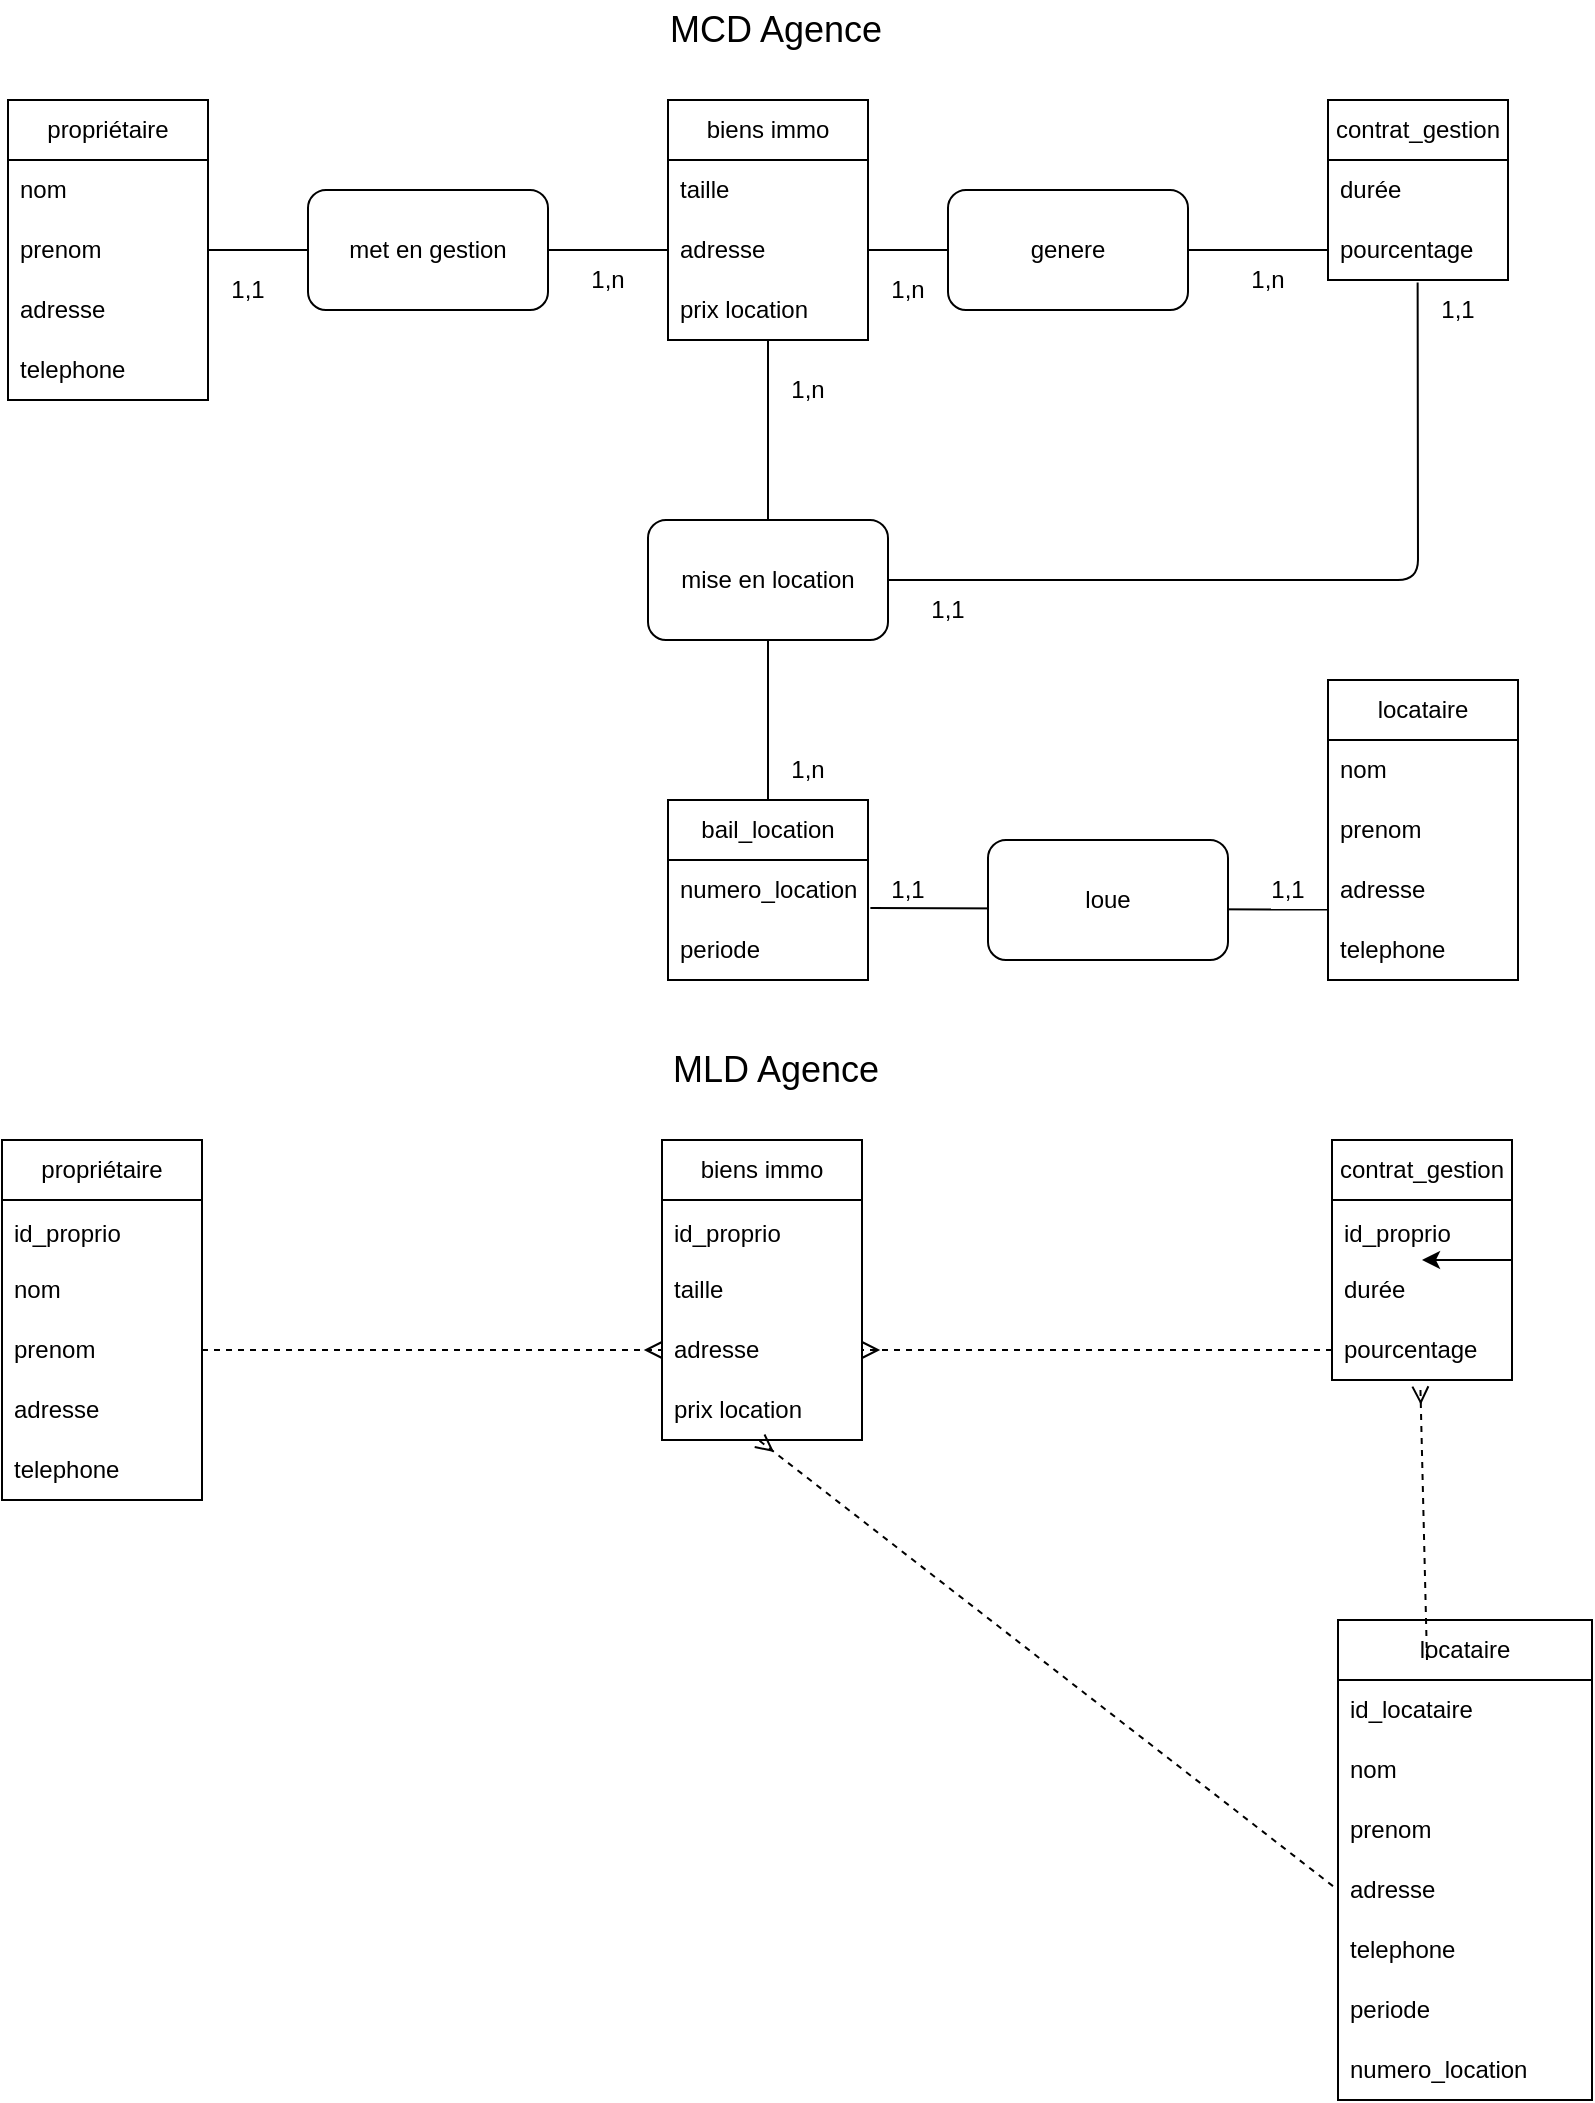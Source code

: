 <mxfile>
    <diagram id="Qr0eIlJzlEJ9pTQ5gcN2" name="Page-1">
        <mxGraphModel dx="490" dy="515" grid="1" gridSize="10" guides="1" tooltips="1" connect="1" arrows="1" fold="1" page="1" pageScale="1" pageWidth="850" pageHeight="1100" math="0" shadow="0">
            <root>
                <mxCell id="0"/>
                <mxCell id="1" parent="0"/>
                <mxCell id="2" value="propriétaire" style="swimlane;fontStyle=0;childLayout=stackLayout;horizontal=1;startSize=30;horizontalStack=0;resizeParent=1;resizeParentMax=0;resizeLast=0;collapsible=1;marginBottom=0;whiteSpace=wrap;html=1;" vertex="1" parent="1">
                    <mxGeometry x="48" y="80" width="100" height="150" as="geometry"/>
                </mxCell>
                <mxCell id="3" value="nom" style="text;strokeColor=none;fillColor=none;align=left;verticalAlign=middle;spacingLeft=4;spacingRight=4;overflow=hidden;points=[[0,0.5],[1,0.5]];portConstraint=eastwest;rotatable=0;whiteSpace=wrap;html=1;" vertex="1" parent="2">
                    <mxGeometry y="30" width="100" height="30" as="geometry"/>
                </mxCell>
                <mxCell id="4" value="prenom" style="text;strokeColor=none;fillColor=none;align=left;verticalAlign=middle;spacingLeft=4;spacingRight=4;overflow=hidden;points=[[0,0.5],[1,0.5]];portConstraint=eastwest;rotatable=0;whiteSpace=wrap;html=1;" vertex="1" parent="2">
                    <mxGeometry y="60" width="100" height="30" as="geometry"/>
                </mxCell>
                <mxCell id="5" value="adresse" style="text;strokeColor=none;fillColor=none;align=left;verticalAlign=middle;spacingLeft=4;spacingRight=4;overflow=hidden;points=[[0,0.5],[1,0.5]];portConstraint=eastwest;rotatable=0;whiteSpace=wrap;html=1;" vertex="1" parent="2">
                    <mxGeometry y="90" width="100" height="30" as="geometry"/>
                </mxCell>
                <mxCell id="22" value="telephone" style="text;strokeColor=none;fillColor=none;align=left;verticalAlign=middle;spacingLeft=4;spacingRight=4;overflow=hidden;points=[[0,0.5],[1,0.5]];portConstraint=eastwest;rotatable=0;whiteSpace=wrap;html=1;" vertex="1" parent="2">
                    <mxGeometry y="120" width="100" height="30" as="geometry"/>
                </mxCell>
                <mxCell id="6" value="biens immo" style="swimlane;fontStyle=0;childLayout=stackLayout;horizontal=1;startSize=30;horizontalStack=0;resizeParent=1;resizeParentMax=0;resizeLast=0;collapsible=1;marginBottom=0;whiteSpace=wrap;html=1;" vertex="1" parent="1">
                    <mxGeometry x="378" y="80" width="100" height="120" as="geometry"/>
                </mxCell>
                <mxCell id="7" value="taille" style="text;strokeColor=none;fillColor=none;align=left;verticalAlign=middle;spacingLeft=4;spacingRight=4;overflow=hidden;points=[[0,0.5],[1,0.5]];portConstraint=eastwest;rotatable=0;whiteSpace=wrap;html=1;" vertex="1" parent="6">
                    <mxGeometry y="30" width="100" height="30" as="geometry"/>
                </mxCell>
                <mxCell id="8" value="adresse" style="text;strokeColor=none;fillColor=none;align=left;verticalAlign=middle;spacingLeft=4;spacingRight=4;overflow=hidden;points=[[0,0.5],[1,0.5]];portConstraint=eastwest;rotatable=0;whiteSpace=wrap;html=1;" vertex="1" parent="6">
                    <mxGeometry y="60" width="100" height="30" as="geometry"/>
                </mxCell>
                <mxCell id="9" value="prix location" style="text;strokeColor=none;fillColor=none;align=left;verticalAlign=middle;spacingLeft=4;spacingRight=4;overflow=hidden;points=[[0,0.5],[1,0.5]];portConstraint=eastwest;rotatable=0;whiteSpace=wrap;html=1;" vertex="1" parent="6">
                    <mxGeometry y="90" width="100" height="30" as="geometry"/>
                </mxCell>
                <mxCell id="10" value="contrat_gestion" style="swimlane;fontStyle=0;childLayout=stackLayout;horizontal=1;startSize=30;horizontalStack=0;resizeParent=1;resizeParentMax=0;resizeLast=0;collapsible=1;marginBottom=0;whiteSpace=wrap;html=1;" vertex="1" parent="1">
                    <mxGeometry x="708" y="80" width="90" height="90" as="geometry"/>
                </mxCell>
                <mxCell id="11" value="durée" style="text;strokeColor=none;fillColor=none;align=left;verticalAlign=middle;spacingLeft=4;spacingRight=4;overflow=hidden;points=[[0,0.5],[1,0.5]];portConstraint=eastwest;rotatable=0;whiteSpace=wrap;html=1;" vertex="1" parent="10">
                    <mxGeometry y="30" width="90" height="30" as="geometry"/>
                </mxCell>
                <mxCell id="12" value="pourcentage" style="text;strokeColor=none;fillColor=none;align=left;verticalAlign=middle;spacingLeft=4;spacingRight=4;overflow=hidden;points=[[0,0.5],[1,0.5]];portConstraint=eastwest;rotatable=0;whiteSpace=wrap;html=1;" vertex="1" parent="10">
                    <mxGeometry y="60" width="90" height="30" as="geometry"/>
                </mxCell>
                <mxCell id="28" style="edgeStyle=none;html=1;" edge="1" parent="10" source="10" target="11">
                    <mxGeometry relative="1" as="geometry"/>
                </mxCell>
                <mxCell id="14" value="bail_location" style="swimlane;fontStyle=0;childLayout=stackLayout;horizontal=1;startSize=30;horizontalStack=0;resizeParent=1;resizeParentMax=0;resizeLast=0;collapsible=1;marginBottom=0;whiteSpace=wrap;html=1;" vertex="1" parent="1">
                    <mxGeometry x="378" y="430" width="100" height="90" as="geometry"/>
                </mxCell>
                <mxCell id="15" value="numero_location" style="text;strokeColor=none;fillColor=none;align=left;verticalAlign=middle;spacingLeft=4;spacingRight=4;overflow=hidden;points=[[0,0.5],[1,0.5]];portConstraint=eastwest;rotatable=0;whiteSpace=wrap;html=1;" vertex="1" parent="14">
                    <mxGeometry y="30" width="100" height="30" as="geometry"/>
                </mxCell>
                <mxCell id="16" value="periode" style="text;strokeColor=none;fillColor=none;align=left;verticalAlign=middle;spacingLeft=4;spacingRight=4;overflow=hidden;points=[[0,0.5],[1,0.5]];portConstraint=eastwest;rotatable=0;whiteSpace=wrap;html=1;" vertex="1" parent="14">
                    <mxGeometry y="60" width="100" height="30" as="geometry"/>
                </mxCell>
                <mxCell id="23" value="locataire" style="swimlane;fontStyle=0;childLayout=stackLayout;horizontal=1;startSize=30;horizontalStack=0;resizeParent=1;resizeParentMax=0;resizeLast=0;collapsible=1;marginBottom=0;whiteSpace=wrap;html=1;" vertex="1" parent="1">
                    <mxGeometry x="708" y="370" width="95" height="150" as="geometry"/>
                </mxCell>
                <mxCell id="24" value="nom" style="text;strokeColor=none;fillColor=none;align=left;verticalAlign=middle;spacingLeft=4;spacingRight=4;overflow=hidden;points=[[0,0.5],[1,0.5]];portConstraint=eastwest;rotatable=0;whiteSpace=wrap;html=1;" vertex="1" parent="23">
                    <mxGeometry y="30" width="95" height="30" as="geometry"/>
                </mxCell>
                <mxCell id="25" value="prenom" style="text;strokeColor=none;fillColor=none;align=left;verticalAlign=middle;spacingLeft=4;spacingRight=4;overflow=hidden;points=[[0,0.5],[1,0.5]];portConstraint=eastwest;rotatable=0;whiteSpace=wrap;html=1;" vertex="1" parent="23">
                    <mxGeometry y="60" width="95" height="30" as="geometry"/>
                </mxCell>
                <mxCell id="26" value="adresse" style="text;strokeColor=none;fillColor=none;align=left;verticalAlign=middle;spacingLeft=4;spacingRight=4;overflow=hidden;points=[[0,0.5],[1,0.5]];portConstraint=eastwest;rotatable=0;whiteSpace=wrap;html=1;" vertex="1" parent="23">
                    <mxGeometry y="90" width="95" height="30" as="geometry"/>
                </mxCell>
                <mxCell id="27" value="telephone" style="text;strokeColor=none;fillColor=none;align=left;verticalAlign=middle;spacingLeft=4;spacingRight=4;overflow=hidden;points=[[0,0.5],[1,0.5]];portConstraint=eastwest;rotatable=0;whiteSpace=wrap;html=1;" vertex="1" parent="23">
                    <mxGeometry y="120" width="95" height="30" as="geometry"/>
                </mxCell>
                <mxCell id="32" value="" style="endArrow=none;html=1;exitX=1;exitY=0.5;exitDx=0;exitDy=0;entryX=0;entryY=0.5;entryDx=0;entryDy=0;startArrow=none;" edge="1" parent="1" source="37" target="8">
                    <mxGeometry width="50" height="50" relative="1" as="geometry">
                        <mxPoint x="438" y="360" as="sourcePoint"/>
                        <mxPoint x="488" y="310" as="targetPoint"/>
                    </mxGeometry>
                </mxCell>
                <mxCell id="33" value="" style="endArrow=none;html=1;entryX=1;entryY=0.5;entryDx=0;entryDy=0;" edge="1" parent="1" source="12" target="8">
                    <mxGeometry width="50" height="50" relative="1" as="geometry">
                        <mxPoint x="158" y="165" as="sourcePoint"/>
                        <mxPoint x="308" y="165" as="targetPoint"/>
                    </mxGeometry>
                </mxCell>
                <mxCell id="35" value="" style="endArrow=none;html=1;exitX=0.5;exitY=0;exitDx=0;exitDy=0;entryX=0.5;entryY=1;entryDx=0;entryDy=0;entryPerimeter=0;" edge="1" parent="1" source="14" target="9">
                    <mxGeometry width="50" height="50" relative="1" as="geometry">
                        <mxPoint x="158" y="165" as="sourcePoint"/>
                        <mxPoint x="308" y="165" as="targetPoint"/>
                    </mxGeometry>
                </mxCell>
                <mxCell id="38" value="" style="endArrow=none;html=1;exitX=1;exitY=0.5;exitDx=0;exitDy=0;entryX=0;entryY=0.5;entryDx=0;entryDy=0;" edge="1" parent="1" source="4" target="37">
                    <mxGeometry width="50" height="50" relative="1" as="geometry">
                        <mxPoint x="148" y="155" as="sourcePoint"/>
                        <mxPoint x="378" y="155" as="targetPoint"/>
                    </mxGeometry>
                </mxCell>
                <mxCell id="37" value="met en gestion" style="rounded=1;whiteSpace=wrap;html=1;" vertex="1" parent="1">
                    <mxGeometry x="198" y="125" width="120" height="60" as="geometry"/>
                </mxCell>
                <mxCell id="39" value="" style="rounded=1;whiteSpace=wrap;html=1;" vertex="1" parent="1">
                    <mxGeometry x="518" y="125" width="120" height="60" as="geometry"/>
                </mxCell>
                <mxCell id="40" value="mise en location" style="rounded=1;whiteSpace=wrap;html=1;" vertex="1" parent="1">
                    <mxGeometry x="368" y="290" width="120" height="60" as="geometry"/>
                </mxCell>
                <mxCell id="43" value="" style="endArrow=none;html=1;exitX=1.012;exitY=0.8;exitDx=0;exitDy=0;exitPerimeter=0;entryX=0;entryY=0.827;entryDx=0;entryDy=0;entryPerimeter=0;" edge="1" parent="1" source="15" target="26">
                    <mxGeometry width="50" height="50" relative="1" as="geometry">
                        <mxPoint x="438" y="360" as="sourcePoint"/>
                        <mxPoint x="488" y="310" as="targetPoint"/>
                    </mxGeometry>
                </mxCell>
                <mxCell id="44" value="loue" style="rounded=1;whiteSpace=wrap;html=1;" vertex="1" parent="1">
                    <mxGeometry x="538" y="450" width="120" height="60" as="geometry"/>
                </mxCell>
                <mxCell id="45" value="1,1" style="text;html=1;strokeColor=none;fillColor=none;align=center;verticalAlign=middle;whiteSpace=wrap;rounded=0;" vertex="1" parent="1">
                    <mxGeometry x="138" y="160" width="60" height="30" as="geometry"/>
                </mxCell>
                <mxCell id="46" value="1,n" style="text;html=1;strokeColor=none;fillColor=none;align=center;verticalAlign=middle;whiteSpace=wrap;rounded=0;" vertex="1" parent="1">
                    <mxGeometry x="318" y="155" width="60" height="30" as="geometry"/>
                </mxCell>
                <mxCell id="47" value="1,n" style="text;html=1;strokeColor=none;fillColor=none;align=center;verticalAlign=middle;whiteSpace=wrap;rounded=0;" vertex="1" parent="1">
                    <mxGeometry x="468" y="160" width="60" height="30" as="geometry"/>
                </mxCell>
                <mxCell id="48" value="1,n" style="text;html=1;strokeColor=none;fillColor=none;align=center;verticalAlign=middle;whiteSpace=wrap;rounded=0;" vertex="1" parent="1">
                    <mxGeometry x="648" y="155" width="60" height="30" as="geometry"/>
                </mxCell>
                <mxCell id="49" value="1,n" style="text;html=1;strokeColor=none;fillColor=none;align=center;verticalAlign=middle;whiteSpace=wrap;rounded=0;" vertex="1" parent="1">
                    <mxGeometry x="418" y="210" width="60" height="30" as="geometry"/>
                </mxCell>
                <mxCell id="50" value="1,n" style="text;html=1;strokeColor=none;fillColor=none;align=center;verticalAlign=middle;whiteSpace=wrap;rounded=0;" vertex="1" parent="1">
                    <mxGeometry x="418" y="400" width="60" height="30" as="geometry"/>
                </mxCell>
                <mxCell id="51" value="1,1" style="text;html=1;strokeColor=none;fillColor=none;align=center;verticalAlign=middle;whiteSpace=wrap;rounded=0;" vertex="1" parent="1">
                    <mxGeometry x="658" y="460" width="60" height="30" as="geometry"/>
                </mxCell>
                <mxCell id="52" value="1,1" style="text;html=1;strokeColor=none;fillColor=none;align=center;verticalAlign=middle;whiteSpace=wrap;rounded=0;" vertex="1" parent="1">
                    <mxGeometry x="468" y="460" width="60" height="30" as="geometry"/>
                </mxCell>
                <mxCell id="53" value="genere" style="text;html=1;strokeColor=none;fillColor=none;align=center;verticalAlign=middle;whiteSpace=wrap;rounded=0;" vertex="1" parent="1">
                    <mxGeometry x="548" y="140" width="60" height="30" as="geometry"/>
                </mxCell>
                <mxCell id="54" value="" style="endArrow=none;html=1;entryX=1;entryY=0.5;entryDx=0;entryDy=0;exitX=0.498;exitY=1.04;exitDx=0;exitDy=0;exitPerimeter=0;" edge="1" parent="1" source="12" target="40">
                    <mxGeometry width="50" height="50" relative="1" as="geometry">
                        <mxPoint x="858" y="320" as="sourcePoint"/>
                        <mxPoint x="488" y="310" as="targetPoint"/>
                        <Array as="points">
                            <mxPoint x="753" y="320"/>
                        </Array>
                    </mxGeometry>
                </mxCell>
                <mxCell id="56" value="1,1" style="text;html=1;strokeColor=none;fillColor=none;align=center;verticalAlign=middle;whiteSpace=wrap;rounded=0;" vertex="1" parent="1">
                    <mxGeometry x="488" y="320" width="60" height="30" as="geometry"/>
                </mxCell>
                <mxCell id="57" value="1,1" style="text;html=1;strokeColor=none;fillColor=none;align=center;verticalAlign=middle;whiteSpace=wrap;rounded=0;" vertex="1" parent="1">
                    <mxGeometry x="743" y="170" width="60" height="30" as="geometry"/>
                </mxCell>
                <mxCell id="59" value="&lt;font style=&quot;font-size: 18px;&quot;&gt;MCD Agence&lt;/font&gt;" style="text;html=1;strokeColor=none;fillColor=none;align=center;verticalAlign=middle;whiteSpace=wrap;rounded=0;" vertex="1" parent="1">
                    <mxGeometry x="326" y="30" width="212" height="30" as="geometry"/>
                </mxCell>
                <mxCell id="60" value="propriétaire" style="swimlane;fontStyle=0;childLayout=stackLayout;horizontal=1;startSize=30;horizontalStack=0;resizeParent=1;resizeParentMax=0;resizeLast=0;collapsible=1;marginBottom=0;whiteSpace=wrap;html=1;" vertex="1" parent="1">
                    <mxGeometry x="45" y="600" width="100" height="180" as="geometry"/>
                </mxCell>
                <mxCell id="107" value="&lt;font style=&quot;font-size: 12px;&quot;&gt;id_proprio&lt;/font&gt;" style="text;strokeColor=none;fillColor=none;align=left;verticalAlign=middle;spacingLeft=4;spacingRight=4;overflow=hidden;points=[[0,0.5],[1,0.5]];portConstraint=eastwest;rotatable=0;whiteSpace=wrap;html=1;fontSize=18;" vertex="1" parent="60">
                    <mxGeometry y="30" width="100" height="30" as="geometry"/>
                </mxCell>
                <mxCell id="61" value="nom" style="text;strokeColor=none;fillColor=none;align=left;verticalAlign=middle;spacingLeft=4;spacingRight=4;overflow=hidden;points=[[0,0.5],[1,0.5]];portConstraint=eastwest;rotatable=0;whiteSpace=wrap;html=1;" vertex="1" parent="60">
                    <mxGeometry y="60" width="100" height="30" as="geometry"/>
                </mxCell>
                <mxCell id="62" value="prenom" style="text;strokeColor=none;fillColor=none;align=left;verticalAlign=middle;spacingLeft=4;spacingRight=4;overflow=hidden;points=[[0,0.5],[1,0.5]];portConstraint=eastwest;rotatable=0;whiteSpace=wrap;html=1;" vertex="1" parent="60">
                    <mxGeometry y="90" width="100" height="30" as="geometry"/>
                </mxCell>
                <mxCell id="63" value="adresse" style="text;strokeColor=none;fillColor=none;align=left;verticalAlign=middle;spacingLeft=4;spacingRight=4;overflow=hidden;points=[[0,0.5],[1,0.5]];portConstraint=eastwest;rotatable=0;whiteSpace=wrap;html=1;" vertex="1" parent="60">
                    <mxGeometry y="120" width="100" height="30" as="geometry"/>
                </mxCell>
                <mxCell id="64" value="telephone" style="text;strokeColor=none;fillColor=none;align=left;verticalAlign=middle;spacingLeft=4;spacingRight=4;overflow=hidden;points=[[0,0.5],[1,0.5]];portConstraint=eastwest;rotatable=0;whiteSpace=wrap;html=1;" vertex="1" parent="60">
                    <mxGeometry y="150" width="100" height="30" as="geometry"/>
                </mxCell>
                <mxCell id="65" value="biens immo" style="swimlane;fontStyle=0;childLayout=stackLayout;horizontal=1;startSize=30;horizontalStack=0;resizeParent=1;resizeParentMax=0;resizeLast=0;collapsible=1;marginBottom=0;whiteSpace=wrap;html=1;" vertex="1" parent="1">
                    <mxGeometry x="375" y="600" width="100" height="150" as="geometry"/>
                </mxCell>
                <mxCell id="108" value="&lt;font style=&quot;font-size: 12px;&quot;&gt;id_proprio&lt;/font&gt;" style="text;strokeColor=none;fillColor=none;align=left;verticalAlign=middle;spacingLeft=4;spacingRight=4;overflow=hidden;points=[[0,0.5],[1,0.5]];portConstraint=eastwest;rotatable=0;whiteSpace=wrap;html=1;fontSize=18;" vertex="1" parent="65">
                    <mxGeometry y="30" width="100" height="30" as="geometry"/>
                </mxCell>
                <mxCell id="66" value="taille" style="text;strokeColor=none;fillColor=none;align=left;verticalAlign=middle;spacingLeft=4;spacingRight=4;overflow=hidden;points=[[0,0.5],[1,0.5]];portConstraint=eastwest;rotatable=0;whiteSpace=wrap;html=1;" vertex="1" parent="65">
                    <mxGeometry y="60" width="100" height="30" as="geometry"/>
                </mxCell>
                <mxCell id="67" value="adresse" style="text;strokeColor=none;fillColor=none;align=left;verticalAlign=middle;spacingLeft=4;spacingRight=4;overflow=hidden;points=[[0,0.5],[1,0.5]];portConstraint=eastwest;rotatable=0;whiteSpace=wrap;html=1;" vertex="1" parent="65">
                    <mxGeometry y="90" width="100" height="30" as="geometry"/>
                </mxCell>
                <mxCell id="68" value="prix location" style="text;strokeColor=none;fillColor=none;align=left;verticalAlign=middle;spacingLeft=4;spacingRight=4;overflow=hidden;points=[[0,0.5],[1,0.5]];portConstraint=eastwest;rotatable=0;whiteSpace=wrap;html=1;" vertex="1" parent="65">
                    <mxGeometry y="120" width="100" height="30" as="geometry"/>
                </mxCell>
                <mxCell id="69" value="contrat_gestion" style="swimlane;fontStyle=0;childLayout=stackLayout;horizontal=1;startSize=30;horizontalStack=0;resizeParent=1;resizeParentMax=0;resizeLast=0;collapsible=1;marginBottom=0;whiteSpace=wrap;html=1;" vertex="1" parent="1">
                    <mxGeometry x="710" y="600" width="90" height="120" as="geometry"/>
                </mxCell>
                <mxCell id="109" value="&lt;font style=&quot;font-size: 12px;&quot;&gt;id_proprio&lt;/font&gt;" style="text;strokeColor=none;fillColor=none;align=left;verticalAlign=middle;spacingLeft=4;spacingRight=4;overflow=hidden;points=[[0,0.5],[1,0.5]];portConstraint=eastwest;rotatable=0;whiteSpace=wrap;html=1;fontSize=18;" vertex="1" parent="69">
                    <mxGeometry y="30" width="90" height="30" as="geometry"/>
                </mxCell>
                <mxCell id="70" value="durée" style="text;strokeColor=none;fillColor=none;align=left;verticalAlign=middle;spacingLeft=4;spacingRight=4;overflow=hidden;points=[[0,0.5],[1,0.5]];portConstraint=eastwest;rotatable=0;whiteSpace=wrap;html=1;" vertex="1" parent="69">
                    <mxGeometry y="60" width="90" height="30" as="geometry"/>
                </mxCell>
                <mxCell id="71" value="pourcentage" style="text;strokeColor=none;fillColor=none;align=left;verticalAlign=middle;spacingLeft=4;spacingRight=4;overflow=hidden;points=[[0,0.5],[1,0.5]];portConstraint=eastwest;rotatable=0;whiteSpace=wrap;html=1;" vertex="1" parent="69">
                    <mxGeometry y="90" width="90" height="30" as="geometry"/>
                </mxCell>
                <mxCell id="72" style="edgeStyle=none;html=1;" edge="1" parent="69" source="69" target="70">
                    <mxGeometry relative="1" as="geometry"/>
                </mxCell>
                <mxCell id="76" value="locataire" style="swimlane;fontStyle=0;childLayout=stackLayout;horizontal=1;startSize=30;horizontalStack=0;resizeParent=1;resizeParentMax=0;resizeLast=0;collapsible=1;marginBottom=0;whiteSpace=wrap;html=1;" vertex="1" parent="1">
                    <mxGeometry x="713" y="840" width="127" height="240" as="geometry"/>
                </mxCell>
                <mxCell id="110" value="id_locataire" style="text;strokeColor=none;fillColor=none;align=left;verticalAlign=middle;spacingLeft=4;spacingRight=4;overflow=hidden;points=[[0,0.5],[1,0.5]];portConstraint=eastwest;rotatable=0;whiteSpace=wrap;html=1;fontSize=12;" vertex="1" parent="76">
                    <mxGeometry y="30" width="127" height="30" as="geometry"/>
                </mxCell>
                <mxCell id="77" value="nom" style="text;strokeColor=none;fillColor=none;align=left;verticalAlign=middle;spacingLeft=4;spacingRight=4;overflow=hidden;points=[[0,0.5],[1,0.5]];portConstraint=eastwest;rotatable=0;whiteSpace=wrap;html=1;" vertex="1" parent="76">
                    <mxGeometry y="60" width="127" height="30" as="geometry"/>
                </mxCell>
                <mxCell id="78" value="prenom" style="text;strokeColor=none;fillColor=none;align=left;verticalAlign=middle;spacingLeft=4;spacingRight=4;overflow=hidden;points=[[0,0.5],[1,0.5]];portConstraint=eastwest;rotatable=0;whiteSpace=wrap;html=1;" vertex="1" parent="76">
                    <mxGeometry y="90" width="127" height="30" as="geometry"/>
                </mxCell>
                <mxCell id="79" value="adresse" style="text;strokeColor=none;fillColor=none;align=left;verticalAlign=middle;spacingLeft=4;spacingRight=4;overflow=hidden;points=[[0,0.5],[1,0.5]];portConstraint=eastwest;rotatable=0;whiteSpace=wrap;html=1;" vertex="1" parent="76">
                    <mxGeometry y="120" width="127" height="30" as="geometry"/>
                </mxCell>
                <mxCell id="80" value="telephone" style="text;strokeColor=none;fillColor=none;align=left;verticalAlign=middle;spacingLeft=4;spacingRight=4;overflow=hidden;points=[[0,0.5],[1,0.5]];portConstraint=eastwest;rotatable=0;whiteSpace=wrap;html=1;" vertex="1" parent="76">
                    <mxGeometry y="150" width="127" height="30" as="geometry"/>
                </mxCell>
                <mxCell id="75" value="periode" style="text;strokeColor=none;fillColor=none;align=left;verticalAlign=middle;spacingLeft=4;spacingRight=4;overflow=hidden;points=[[0,0.5],[1,0.5]];portConstraint=eastwest;rotatable=0;whiteSpace=wrap;html=1;" vertex="1" parent="76">
                    <mxGeometry y="180" width="127" height="30" as="geometry"/>
                </mxCell>
                <mxCell id="74" value="numero_location" style="text;strokeColor=none;fillColor=none;align=left;verticalAlign=middle;spacingLeft=4;spacingRight=4;overflow=hidden;points=[[0,0.5],[1,0.5]];portConstraint=eastwest;rotatable=0;whiteSpace=wrap;html=1;" vertex="1" parent="76">
                    <mxGeometry y="210" width="127" height="30" as="geometry"/>
                </mxCell>
                <mxCell id="102" value="" style="endArrow=ERmany;dashed=1;html=1;fontSize=18;exitX=1;exitY=0.5;exitDx=0;exitDy=0;entryX=0;entryY=0.5;entryDx=0;entryDy=0;endFill=0;" edge="1" parent="1" source="62" target="67">
                    <mxGeometry width="50" height="50" relative="1" as="geometry">
                        <mxPoint x="387" y="810" as="sourcePoint"/>
                        <mxPoint x="437" y="760" as="targetPoint"/>
                    </mxGeometry>
                </mxCell>
                <mxCell id="103" value="" style="endArrow=ERmany;dashed=1;html=1;fontSize=18;exitX=0;exitY=0.5;exitDx=0;exitDy=0;entryX=1;entryY=0.5;entryDx=0;entryDy=0;endFill=0;" edge="1" parent="1" source="71" target="67">
                    <mxGeometry width="50" height="50" relative="1" as="geometry">
                        <mxPoint x="155" y="715" as="sourcePoint"/>
                        <mxPoint x="385" y="715" as="targetPoint"/>
                    </mxGeometry>
                </mxCell>
                <mxCell id="104" value="" style="endArrow=none;dashed=1;html=1;fontSize=18;exitX=0.488;exitY=1.013;exitDx=0;exitDy=0;entryX=0;entryY=0.5;entryDx=0;entryDy=0;exitPerimeter=0;startArrow=ERmany;startFill=0;" edge="1" parent="1" source="68" target="79">
                    <mxGeometry width="50" height="50" relative="1" as="geometry">
                        <mxPoint x="715" y="715" as="sourcePoint"/>
                        <mxPoint x="425" y="980" as="targetPoint"/>
                    </mxGeometry>
                </mxCell>
                <mxCell id="111" value="" style="endArrow=ERmany;dashed=1;html=1;fontSize=12;entryX=0.491;entryY=1.107;entryDx=0;entryDy=0;entryPerimeter=0;exitX=0.5;exitY=0;exitDx=0;exitDy=0;endFill=0;" edge="1" parent="1" target="71">
                    <mxGeometry width="50" height="50" relative="1" as="geometry">
                        <mxPoint x="757.5" y="860" as="sourcePoint"/>
                        <mxPoint x="437" y="760" as="targetPoint"/>
                    </mxGeometry>
                </mxCell>
                <mxCell id="112" value="&lt;font style=&quot;font-size: 18px;&quot;&gt;MLD Agence&lt;/font&gt;" style="text;html=1;strokeColor=none;fillColor=none;align=center;verticalAlign=middle;whiteSpace=wrap;rounded=0;" vertex="1" parent="1">
                    <mxGeometry x="326" y="550" width="212" height="30" as="geometry"/>
                </mxCell>
            </root>
        </mxGraphModel>
    </diagram>
</mxfile>